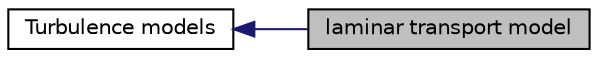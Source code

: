 digraph "laminar transport model"
{
  bgcolor="transparent";
  edge [fontname="Helvetica",fontsize="10",labelfontname="Helvetica",labelfontsize="10"];
  node [fontname="Helvetica",fontsize="10",shape=record];
  rankdir=LR;
  Node0 [label="laminar transport model",height=0.2,width=0.4,color="black", fillcolor="grey75", style="filled" fontcolor="black"];
  Node1 [label="Turbulence models",height=0.2,width=0.4,color="black",URL="$group__grpTurbulence.html"];
  Node1->Node0 [shape=plaintext, color="midnightblue", dir="back", style="solid"];
}
